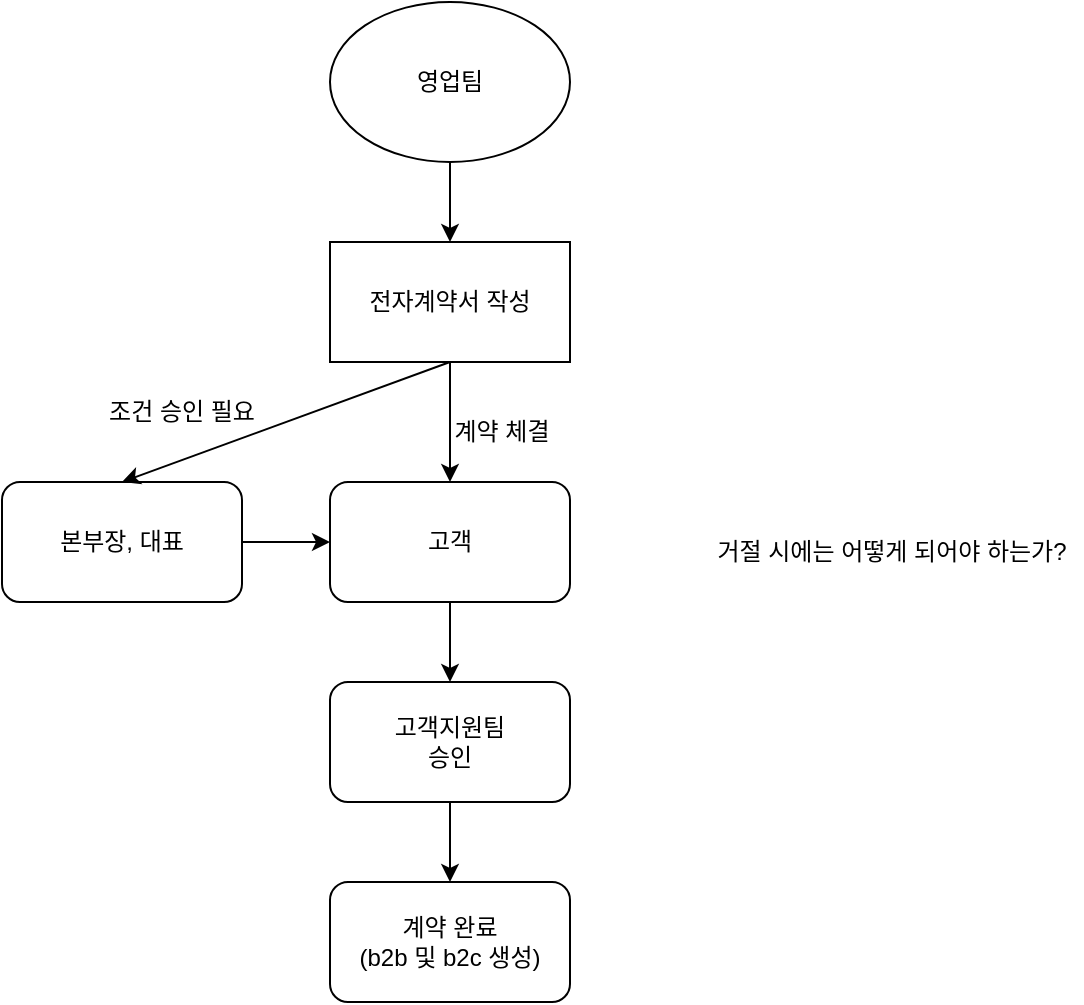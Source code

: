 <mxfile version="13.7.1" type="github">
  <diagram id="d6fL0c8MtKtCZylyciFx" name="Page-1">
    <mxGraphModel dx="946" dy="1681" grid="1" gridSize="10" guides="1" tooltips="1" connect="1" arrows="1" fold="1" page="1" pageScale="1" pageWidth="827" pageHeight="1169" math="0" shadow="0">
      <root>
        <mxCell id="0" />
        <mxCell id="1" parent="0" />
        <mxCell id="xfdai1Y3ngSe-8RWAcle-1" value="전자계약서 작성" style="rounded=0;whiteSpace=wrap;html=1;" parent="1" vertex="1">
          <mxGeometry x="354" y="110" width="120" height="60" as="geometry" />
        </mxCell>
        <mxCell id="xfdai1Y3ngSe-8RWAcle-2" value="영업팀" style="ellipse;whiteSpace=wrap;html=1;" parent="1" vertex="1">
          <mxGeometry x="354" y="-10" width="120" height="80" as="geometry" />
        </mxCell>
        <mxCell id="xfdai1Y3ngSe-8RWAcle-3" value="" style="endArrow=classic;html=1;entryX=0.5;entryY=0;entryDx=0;entryDy=0;exitX=0.5;exitY=1;exitDx=0;exitDy=0;" parent="1" source="xfdai1Y3ngSe-8RWAcle-2" target="xfdai1Y3ngSe-8RWAcle-1" edge="1">
          <mxGeometry width="50" height="50" relative="1" as="geometry">
            <mxPoint x="390" y="170" as="sourcePoint" />
            <mxPoint x="440" y="120" as="targetPoint" />
          </mxGeometry>
        </mxCell>
        <mxCell id="xfdai1Y3ngSe-8RWAcle-4" value="본부장, 대표" style="rounded=1;whiteSpace=wrap;html=1;" parent="1" vertex="1">
          <mxGeometry x="190" y="230" width="120" height="60" as="geometry" />
        </mxCell>
        <mxCell id="xfdai1Y3ngSe-8RWAcle-5" value="고객" style="rounded=1;whiteSpace=wrap;html=1;" parent="1" vertex="1">
          <mxGeometry x="354" y="230" width="120" height="60" as="geometry" />
        </mxCell>
        <mxCell id="xfdai1Y3ngSe-8RWAcle-9" value="" style="endArrow=classic;html=1;exitX=0.5;exitY=1;exitDx=0;exitDy=0;entryX=0.5;entryY=0;entryDx=0;entryDy=0;" parent="1" source="xfdai1Y3ngSe-8RWAcle-1" target="xfdai1Y3ngSe-8RWAcle-4" edge="1">
          <mxGeometry width="50" height="50" relative="1" as="geometry">
            <mxPoint x="200" y="210" as="sourcePoint" />
            <mxPoint x="250" y="160" as="targetPoint" />
          </mxGeometry>
        </mxCell>
        <mxCell id="xfdai1Y3ngSe-8RWAcle-10" value="" style="endArrow=classic;html=1;exitX=0.5;exitY=1;exitDx=0;exitDy=0;entryX=0.5;entryY=0;entryDx=0;entryDy=0;" parent="1" source="xfdai1Y3ngSe-8RWAcle-1" target="xfdai1Y3ngSe-8RWAcle-5" edge="1">
          <mxGeometry width="50" height="50" relative="1" as="geometry">
            <mxPoint x="424" y="180" as="sourcePoint" />
            <mxPoint x="304" y="230" as="targetPoint" />
          </mxGeometry>
        </mxCell>
        <mxCell id="xfdai1Y3ngSe-8RWAcle-11" value="조건 승인 필요" style="text;html=1;strokeColor=none;fillColor=none;align=center;verticalAlign=middle;whiteSpace=wrap;rounded=0;" parent="1" vertex="1">
          <mxGeometry x="230" y="180" width="100" height="30" as="geometry" />
        </mxCell>
        <mxCell id="xfdai1Y3ngSe-8RWAcle-12" value="계약 체결" style="text;html=1;strokeColor=none;fillColor=none;align=center;verticalAlign=middle;whiteSpace=wrap;rounded=0;" parent="1" vertex="1">
          <mxGeometry x="390" y="190" width="100" height="30" as="geometry" />
        </mxCell>
        <mxCell id="xfdai1Y3ngSe-8RWAcle-13" value="" style="endArrow=classic;html=1;entryX=0;entryY=0.5;entryDx=0;entryDy=0;exitX=1;exitY=0.5;exitDx=0;exitDy=0;" parent="1" source="xfdai1Y3ngSe-8RWAcle-4" target="xfdai1Y3ngSe-8RWAcle-5" edge="1">
          <mxGeometry width="50" height="50" relative="1" as="geometry">
            <mxPoint x="180" y="380" as="sourcePoint" />
            <mxPoint x="230" y="330" as="targetPoint" />
          </mxGeometry>
        </mxCell>
        <mxCell id="xfdai1Y3ngSe-8RWAcle-14" value="고객지원팀&lt;br&gt;승인" style="rounded=1;whiteSpace=wrap;html=1;" parent="1" vertex="1">
          <mxGeometry x="354" y="330" width="120" height="60" as="geometry" />
        </mxCell>
        <mxCell id="xfdai1Y3ngSe-8RWAcle-15" value="" style="endArrow=classic;html=1;exitX=0.5;exitY=1;exitDx=0;exitDy=0;entryX=0.5;entryY=0;entryDx=0;entryDy=0;" parent="1" source="xfdai1Y3ngSe-8RWAcle-5" target="xfdai1Y3ngSe-8RWAcle-14" edge="1">
          <mxGeometry width="50" height="50" relative="1" as="geometry">
            <mxPoint x="424" y="180" as="sourcePoint" />
            <mxPoint x="424" y="240" as="targetPoint" />
          </mxGeometry>
        </mxCell>
        <mxCell id="NO5nKOySht2xLh2tTlxy-1" value="계약 완료&lt;br&gt;(b2b 및 b2c 생성)" style="rounded=1;whiteSpace=wrap;html=1;" vertex="1" parent="1">
          <mxGeometry x="354" y="430" width="120" height="60" as="geometry" />
        </mxCell>
        <mxCell id="NO5nKOySht2xLh2tTlxy-2" value="" style="endArrow=classic;html=1;entryX=0.5;entryY=0;entryDx=0;entryDy=0;exitX=0.5;exitY=1;exitDx=0;exitDy=0;" edge="1" parent="1" source="xfdai1Y3ngSe-8RWAcle-14" target="NO5nKOySht2xLh2tTlxy-1">
          <mxGeometry width="50" height="50" relative="1" as="geometry">
            <mxPoint x="130" y="410" as="sourcePoint" />
            <mxPoint x="180" y="360" as="targetPoint" />
          </mxGeometry>
        </mxCell>
        <mxCell id="NO5nKOySht2xLh2tTlxy-3" value="거절 시에는 어떻게 되어야 하는가?" style="text;html=1;strokeColor=none;fillColor=none;align=center;verticalAlign=middle;whiteSpace=wrap;rounded=0;" vertex="1" parent="1">
          <mxGeometry x="540" y="230" width="190" height="70" as="geometry" />
        </mxCell>
      </root>
    </mxGraphModel>
  </diagram>
</mxfile>
